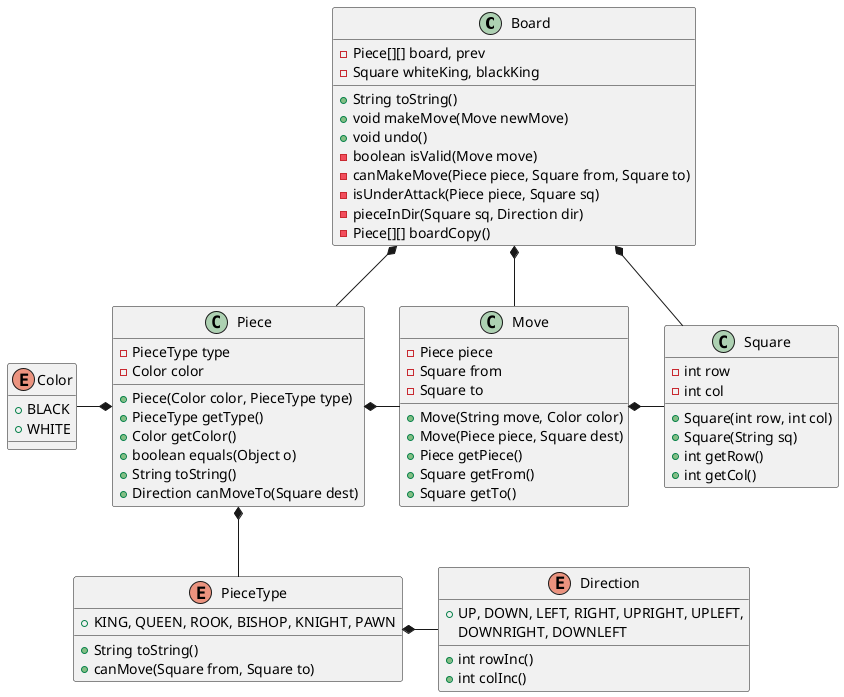 @startuml


class Board {
    -Piece[][] board, prev
    -Square whiteKing, blackKing
    +String toString()
    +void makeMove(Move newMove)
    +void undo()
    -boolean isValid(Move move)
    -canMakeMove(Piece piece, Square from, Square to)
    -isUnderAttack(Piece piece, Square sq)
    -pieceInDir(Square sq, Direction dir)
    -Piece[][] boardCopy()
}

class Piece {
    -PieceType type
    -Color color
    +Piece(Color color, PieceType type)
    +PieceType getType()
    +Color getColor()
    +boolean equals(Object o)
    +String toString()
    +Direction canMoveTo(Square dest)
}

class Move {
    -Piece piece
    -Square from
    -Square to
    +Move(String move, Color color)
    +Move(Piece piece, Square dest)
    +Piece getPiece()
    +Square getFrom()
    +Square getTo()
}

class Square {
    -int row
    -int col
    +Square(int row, int col)
    +Square(String sq)
    +int getRow()
    +int getCol()
}

enum Color {
    +BLACK
    +WHITE
}

enum Direction {
    +UP, DOWN, LEFT, RIGHT, UPRIGHT, UPLEFT,
    DOWNRIGHT, DOWNLEFT
    +int rowInc()
    +int colInc()
}

enum PieceType {
    +KING, QUEEN, ROOK, BISHOP, KNIGHT, PAWN
    +String toString()
    +canMove(Square from, Square to)
}

Board *- Move
Board *-- Square
Move *- Square
Piece *- Move
Board *-- Piece
Piece *-- PieceType
PieceType *- Direction
Color -* Piece

@enduml